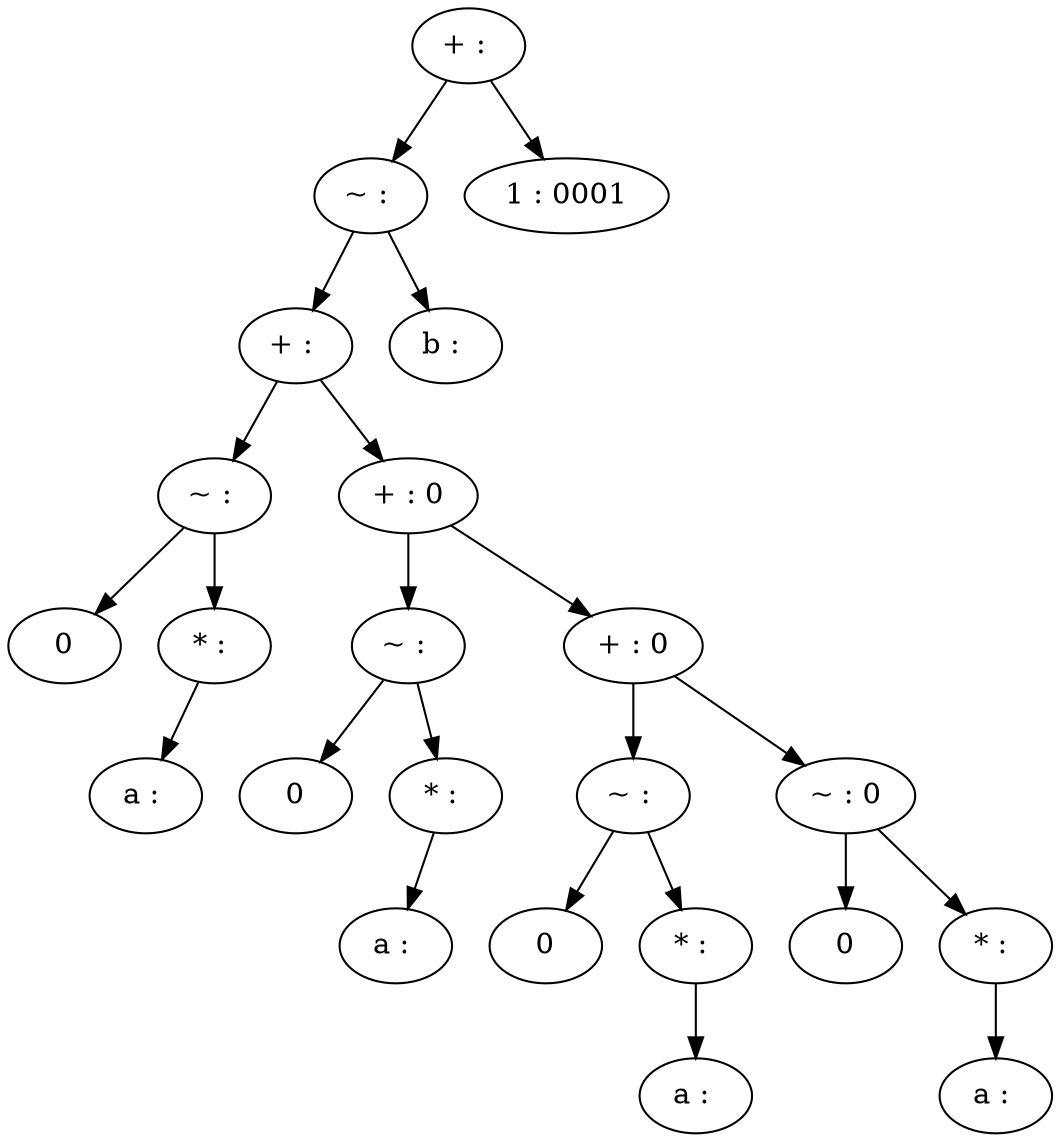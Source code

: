 // The Round Table
digraph {
	0 [label="+ : "]
	1 [label="~ : "]
	2 [label="+ : "]
	3 [label="~ : "]
	4 [label=0]
	5 [label="* : "]
	6 [label="a : "]
	7 [label="+ : 0"]
	8 [label="~ : "]
	9 [label=0]
	10 [label="* : "]
	11 [label="a : "]
	12 [label="+ : 0"]
	13 [label="~ : "]
	14 [label=0]
	15 [label="* : "]
	16 [label="a : "]
	17 [label="~ : 0"]
	18 [label=0]
	19 [label="* : "]
	20 [label="a : "]
	21 [label="b : "]
	22 [label="1 : 0001"]
	0 -> 1
	1 -> 2
	2 -> 3
	3 -> 4
	3 -> 5
	5 -> 6
	2 -> 7
	7 -> 8
	8 -> 9
	8 -> 10
	10 -> 11
	7 -> 12
	12 -> 13
	13 -> 14
	13 -> 15
	15 -> 16
	12 -> 17
	17 -> 18
	17 -> 19
	19 -> 20
	1 -> 21
	0 -> 22
}
